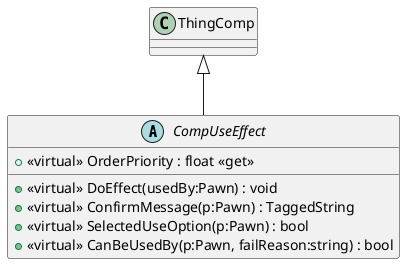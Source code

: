 @startuml
abstract class CompUseEffect {
    + <<virtual>> OrderPriority : float <<get>>
    + <<virtual>> DoEffect(usedBy:Pawn) : void
    + <<virtual>> ConfirmMessage(p:Pawn) : TaggedString
    + <<virtual>> SelectedUseOption(p:Pawn) : bool
    + <<virtual>> CanBeUsedBy(p:Pawn, failReason:string) : bool
}
ThingComp <|-- CompUseEffect
@enduml
